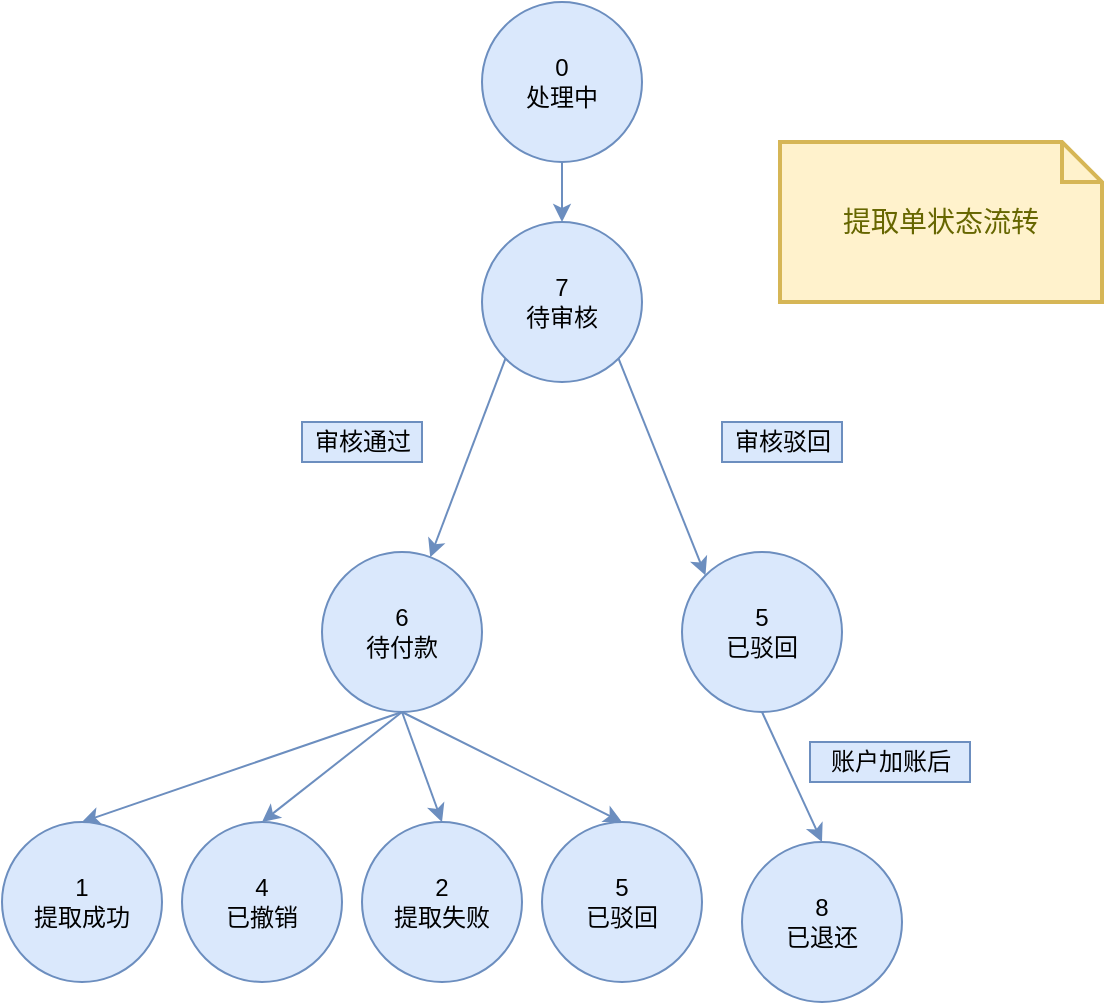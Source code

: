 <mxfile version="14.9.9" type="github">
  <diagram id="bpU8QcJGSwIDjXOAJaQ4" name="Page-1">
    <mxGraphModel dx="1773" dy="536" grid="1" gridSize="10" guides="1" tooltips="1" connect="1" arrows="1" fold="1" page="1" pageScale="1" pageWidth="827" pageHeight="1169" math="0" shadow="0">
      <root>
        <mxCell id="0" />
        <mxCell id="1" parent="0" />
        <mxCell id="M6Y6g6HmPeWxvRDyc1kY-9" style="edgeStyle=none;rounded=0;orthogonalLoop=1;jettySize=auto;html=1;exitX=0.5;exitY=1;exitDx=0;exitDy=0;entryX=0.5;entryY=0;entryDx=0;entryDy=0;fillColor=#dae8fc;strokeColor=#6c8ebf;" edge="1" parent="1" source="M6Y6g6HmPeWxvRDyc1kY-1" target="M6Y6g6HmPeWxvRDyc1kY-2">
          <mxGeometry relative="1" as="geometry" />
        </mxCell>
        <mxCell id="M6Y6g6HmPeWxvRDyc1kY-1" value="0&lt;br&gt;处理中" style="ellipse;whiteSpace=wrap;html=1;aspect=fixed;fillColor=#dae8fc;strokeColor=#6c8ebf;" vertex="1" parent="1">
          <mxGeometry x="210" y="230" width="80" height="80" as="geometry" />
        </mxCell>
        <mxCell id="M6Y6g6HmPeWxvRDyc1kY-4" style="rounded=0;orthogonalLoop=1;jettySize=auto;html=1;exitX=0;exitY=1;exitDx=0;exitDy=0;fillColor=#dae8fc;strokeColor=#6c8ebf;" edge="1" parent="1" source="M6Y6g6HmPeWxvRDyc1kY-2" target="M6Y6g6HmPeWxvRDyc1kY-3">
          <mxGeometry relative="1" as="geometry" />
        </mxCell>
        <mxCell id="M6Y6g6HmPeWxvRDyc1kY-7" style="edgeStyle=none;rounded=0;orthogonalLoop=1;jettySize=auto;html=1;exitX=1;exitY=1;exitDx=0;exitDy=0;entryX=0;entryY=0;entryDx=0;entryDy=0;fillColor=#dae8fc;strokeColor=#6c8ebf;" edge="1" parent="1" source="M6Y6g6HmPeWxvRDyc1kY-2" target="M6Y6g6HmPeWxvRDyc1kY-6">
          <mxGeometry relative="1" as="geometry" />
        </mxCell>
        <mxCell id="M6Y6g6HmPeWxvRDyc1kY-2" value="7&lt;br&gt;待审核" style="ellipse;whiteSpace=wrap;html=1;aspect=fixed;fillColor=#dae8fc;strokeColor=#6c8ebf;" vertex="1" parent="1">
          <mxGeometry x="210" y="340" width="80" height="80" as="geometry" />
        </mxCell>
        <mxCell id="M6Y6g6HmPeWxvRDyc1kY-17" style="edgeStyle=none;rounded=0;orthogonalLoop=1;jettySize=auto;html=1;exitX=0.5;exitY=1;exitDx=0;exitDy=0;entryX=0.5;entryY=0;entryDx=0;entryDy=0;fillColor=#dae8fc;strokeColor=#6c8ebf;" edge="1" parent="1" source="M6Y6g6HmPeWxvRDyc1kY-3" target="M6Y6g6HmPeWxvRDyc1kY-13">
          <mxGeometry relative="1" as="geometry" />
        </mxCell>
        <mxCell id="M6Y6g6HmPeWxvRDyc1kY-18" style="edgeStyle=none;rounded=0;orthogonalLoop=1;jettySize=auto;html=1;exitX=0.5;exitY=1;exitDx=0;exitDy=0;entryX=0.5;entryY=0;entryDx=0;entryDy=0;fillColor=#dae8fc;strokeColor=#6c8ebf;" edge="1" parent="1" source="M6Y6g6HmPeWxvRDyc1kY-3" target="M6Y6g6HmPeWxvRDyc1kY-14">
          <mxGeometry relative="1" as="geometry" />
        </mxCell>
        <mxCell id="M6Y6g6HmPeWxvRDyc1kY-19" style="edgeStyle=none;rounded=0;orthogonalLoop=1;jettySize=auto;html=1;exitX=0.5;exitY=1;exitDx=0;exitDy=0;entryX=0.5;entryY=0;entryDx=0;entryDy=0;fillColor=#dae8fc;strokeColor=#6c8ebf;" edge="1" parent="1" source="M6Y6g6HmPeWxvRDyc1kY-3" target="M6Y6g6HmPeWxvRDyc1kY-15">
          <mxGeometry relative="1" as="geometry" />
        </mxCell>
        <mxCell id="M6Y6g6HmPeWxvRDyc1kY-20" style="edgeStyle=none;rounded=0;orthogonalLoop=1;jettySize=auto;html=1;exitX=0.5;exitY=1;exitDx=0;exitDy=0;entryX=0.5;entryY=0;entryDx=0;entryDy=0;fillColor=#dae8fc;strokeColor=#6c8ebf;" edge="1" parent="1" source="M6Y6g6HmPeWxvRDyc1kY-3" target="M6Y6g6HmPeWxvRDyc1kY-16">
          <mxGeometry relative="1" as="geometry" />
        </mxCell>
        <mxCell id="M6Y6g6HmPeWxvRDyc1kY-3" value="6&lt;br&gt;待付款" style="ellipse;whiteSpace=wrap;html=1;aspect=fixed;fillColor=#dae8fc;strokeColor=#6c8ebf;" vertex="1" parent="1">
          <mxGeometry x="130" y="505" width="80" height="80" as="geometry" />
        </mxCell>
        <mxCell id="M6Y6g6HmPeWxvRDyc1kY-5" value="审核通过" style="text;html=1;align=center;verticalAlign=middle;resizable=0;points=[];autosize=1;strokeColor=#6c8ebf;fillColor=#dae8fc;" vertex="1" parent="1">
          <mxGeometry x="120" y="440" width="60" height="20" as="geometry" />
        </mxCell>
        <mxCell id="M6Y6g6HmPeWxvRDyc1kY-11" style="edgeStyle=none;rounded=0;orthogonalLoop=1;jettySize=auto;html=1;exitX=0.5;exitY=1;exitDx=0;exitDy=0;entryX=0.5;entryY=0;entryDx=0;entryDy=0;fillColor=#dae8fc;strokeColor=#6c8ebf;" edge="1" parent="1" source="M6Y6g6HmPeWxvRDyc1kY-6" target="M6Y6g6HmPeWxvRDyc1kY-10">
          <mxGeometry relative="1" as="geometry" />
        </mxCell>
        <mxCell id="M6Y6g6HmPeWxvRDyc1kY-6" value="5&lt;br&gt;已驳回" style="ellipse;whiteSpace=wrap;html=1;aspect=fixed;fillColor=#dae8fc;strokeColor=#6c8ebf;" vertex="1" parent="1">
          <mxGeometry x="310" y="505" width="80" height="80" as="geometry" />
        </mxCell>
        <mxCell id="M6Y6g6HmPeWxvRDyc1kY-8" value="审核驳回" style="text;html=1;align=center;verticalAlign=middle;resizable=0;points=[];autosize=1;strokeColor=#6c8ebf;fillColor=#dae8fc;" vertex="1" parent="1">
          <mxGeometry x="330" y="440" width="60" height="20" as="geometry" />
        </mxCell>
        <mxCell id="M6Y6g6HmPeWxvRDyc1kY-10" value="8&lt;br&gt;已退还" style="ellipse;whiteSpace=wrap;html=1;aspect=fixed;fillColor=#dae8fc;strokeColor=#6c8ebf;" vertex="1" parent="1">
          <mxGeometry x="340" y="650" width="80" height="80" as="geometry" />
        </mxCell>
        <mxCell id="M6Y6g6HmPeWxvRDyc1kY-12" value="账户加账后" style="text;html=1;align=center;verticalAlign=middle;resizable=0;points=[];autosize=1;strokeColor=#6c8ebf;fillColor=#dae8fc;" vertex="1" parent="1">
          <mxGeometry x="374" y="600" width="80" height="20" as="geometry" />
        </mxCell>
        <mxCell id="M6Y6g6HmPeWxvRDyc1kY-13" value="1&lt;br&gt;提取成功" style="ellipse;whiteSpace=wrap;html=1;aspect=fixed;fillColor=#dae8fc;strokeColor=#6c8ebf;" vertex="1" parent="1">
          <mxGeometry x="-30" y="640" width="80" height="80" as="geometry" />
        </mxCell>
        <mxCell id="M6Y6g6HmPeWxvRDyc1kY-14" value="4&lt;br&gt;已撤销" style="ellipse;whiteSpace=wrap;html=1;aspect=fixed;fillColor=#dae8fc;strokeColor=#6c8ebf;" vertex="1" parent="1">
          <mxGeometry x="60" y="640" width="80" height="80" as="geometry" />
        </mxCell>
        <mxCell id="M6Y6g6HmPeWxvRDyc1kY-15" value="2&lt;br&gt;提取失败" style="ellipse;whiteSpace=wrap;html=1;aspect=fixed;fillColor=#dae8fc;strokeColor=#6c8ebf;" vertex="1" parent="1">
          <mxGeometry x="150" y="640" width="80" height="80" as="geometry" />
        </mxCell>
        <mxCell id="M6Y6g6HmPeWxvRDyc1kY-16" value="5&lt;br&gt;已驳回" style="ellipse;whiteSpace=wrap;html=1;aspect=fixed;fillColor=#dae8fc;strokeColor=#6c8ebf;" vertex="1" parent="1">
          <mxGeometry x="240" y="640" width="80" height="80" as="geometry" />
        </mxCell>
        <mxCell id="M6Y6g6HmPeWxvRDyc1kY-21" value="提取单状态流转" style="shape=note;strokeWidth=2;fontSize=14;size=20;whiteSpace=wrap;html=1;fillColor=#fff2cc;strokeColor=#d6b656;fontColor=#666600;" vertex="1" parent="1">
          <mxGeometry x="359" y="300" width="161" height="80" as="geometry" />
        </mxCell>
      </root>
    </mxGraphModel>
  </diagram>
</mxfile>
